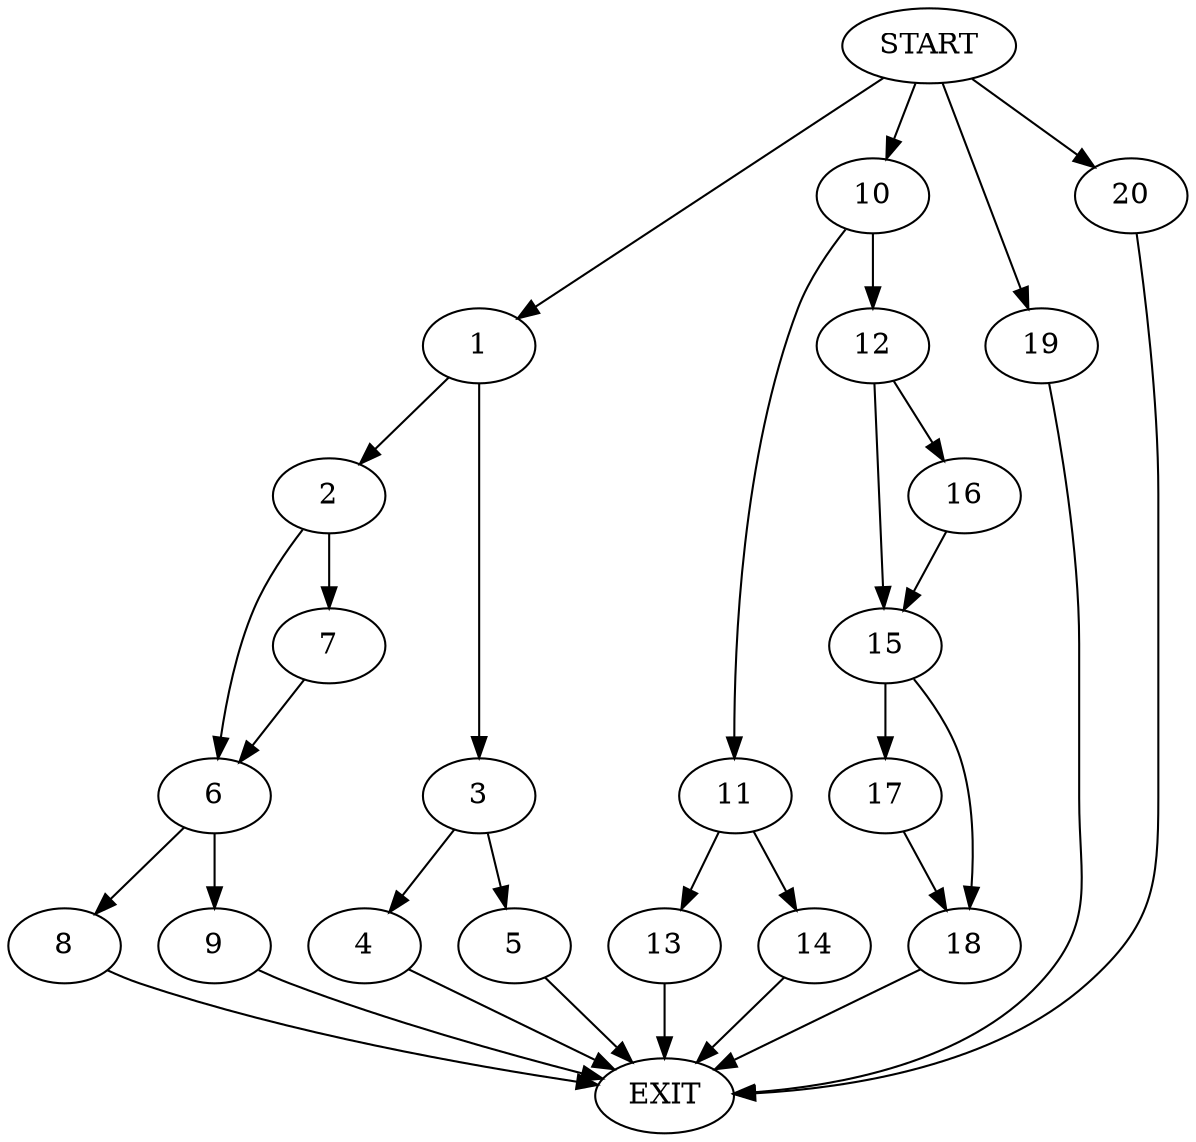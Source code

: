 digraph {
0 [label="START"]
21 [label="EXIT"]
0 -> 1
1 -> 2
1 -> 3
3 -> 4
3 -> 5
2 -> 6
2 -> 7
7 -> 6
6 -> 8
6 -> 9
8 -> 21
9 -> 21
5 -> 21
4 -> 21
0 -> 10
10 -> 11
10 -> 12
11 -> 13
11 -> 14
12 -> 15
12 -> 16
16 -> 15
15 -> 17
15 -> 18
18 -> 21
17 -> 18
14 -> 21
13 -> 21
0 -> 19
19 -> 21
0 -> 20
20 -> 21
}
